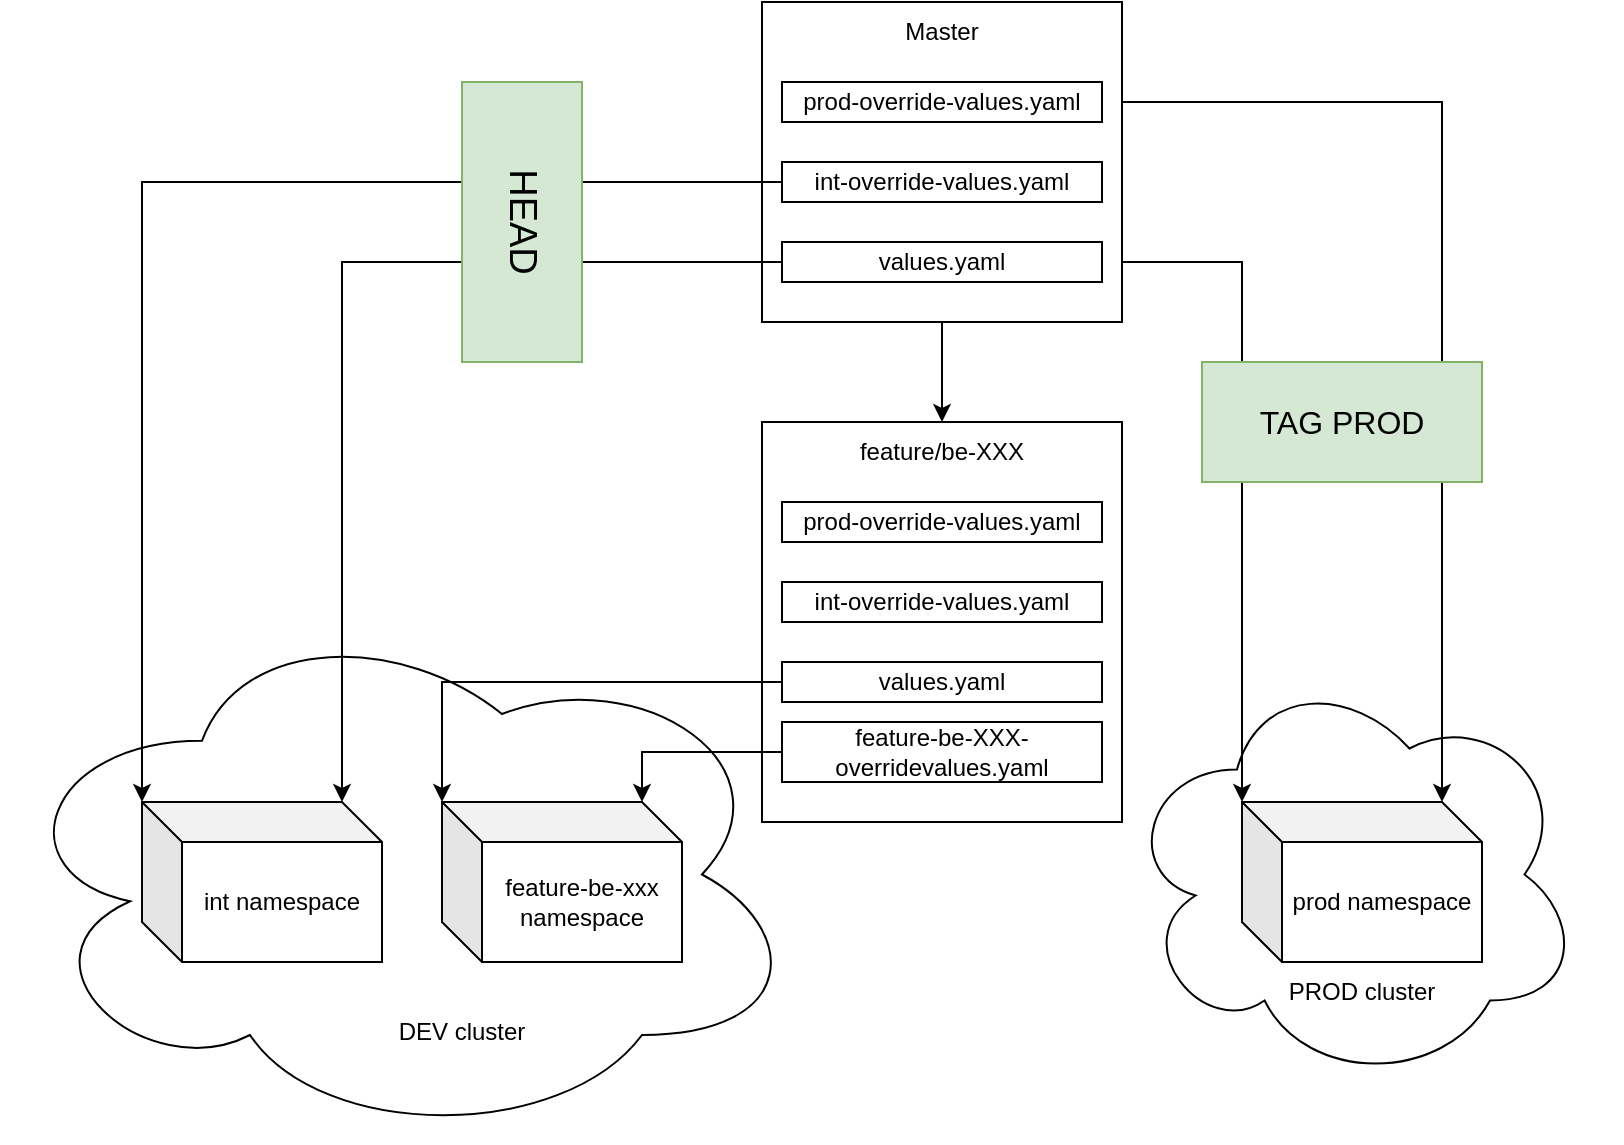 <mxfile version="15.4.3" type="github">
  <diagram id="O9qdJaTrhUAC7ERY-Imf" name="Page-1">
    <mxGraphModel dx="1033" dy="626" grid="1" gridSize="10" guides="1" tooltips="1" connect="1" arrows="1" fold="1" page="1" pageScale="1" pageWidth="827" pageHeight="1169" math="0" shadow="0">
      <root>
        <mxCell id="0" />
        <mxCell id="1" parent="0" />
        <mxCell id="bHOIuGT-a0G8BVBxqqnn-37" value="" style="ellipse;shape=cloud;whiteSpace=wrap;html=1;" vertex="1" parent="1">
          <mxGeometry x="560" y="361.25" width="230" height="210" as="geometry" />
        </mxCell>
        <mxCell id="bHOIuGT-a0G8BVBxqqnn-19" style="edgeStyle=orthogonalEdgeStyle;rounded=0;orthogonalLoop=1;jettySize=auto;html=1;exitX=1;exitY=0.5;exitDx=0;exitDy=0;entryX=0;entryY=0;entryDx=100;entryDy=0;entryPerimeter=0;" edge="1" parent="1" source="bHOIuGT-a0G8BVBxqqnn-2" target="bHOIuGT-a0G8BVBxqqnn-17">
          <mxGeometry relative="1" as="geometry">
            <Array as="points">
              <mxPoint x="720" y="80" />
            </Array>
          </mxGeometry>
        </mxCell>
        <mxCell id="bHOIuGT-a0G8BVBxqqnn-30" style="edgeStyle=orthogonalEdgeStyle;rounded=0;orthogonalLoop=1;jettySize=auto;html=1;exitX=1;exitY=0.5;exitDx=0;exitDy=0;entryX=0;entryY=0;entryDx=0;entryDy=0;entryPerimeter=0;" edge="1" parent="1" source="bHOIuGT-a0G8BVBxqqnn-4" target="bHOIuGT-a0G8BVBxqqnn-17">
          <mxGeometry relative="1" as="geometry" />
        </mxCell>
        <mxCell id="bHOIuGT-a0G8BVBxqqnn-35" value="" style="ellipse;shape=cloud;whiteSpace=wrap;html=1;" vertex="1" parent="1">
          <mxGeometry y="332.5" width="400" height="267.5" as="geometry" />
        </mxCell>
        <mxCell id="bHOIuGT-a0G8BVBxqqnn-7" value="" style="group;fillColor=#f8cecc;strokeColor=#b85450;" vertex="1" connectable="0" parent="1">
          <mxGeometry x="380" y="30" width="180" height="160" as="geometry" />
        </mxCell>
        <mxCell id="bHOIuGT-a0G8BVBxqqnn-5" value="" style="rounded=0;whiteSpace=wrap;html=1;" vertex="1" parent="bHOIuGT-a0G8BVBxqqnn-7">
          <mxGeometry width="180" height="160" as="geometry" />
        </mxCell>
        <mxCell id="bHOIuGT-a0G8BVBxqqnn-2" value="prod-override-values.yaml" style="rounded=0;whiteSpace=wrap;html=1;" vertex="1" parent="bHOIuGT-a0G8BVBxqqnn-7">
          <mxGeometry x="10" y="40" width="160" height="20" as="geometry" />
        </mxCell>
        <mxCell id="bHOIuGT-a0G8BVBxqqnn-3" value="int-override-values.yaml" style="rounded=0;whiteSpace=wrap;html=1;" vertex="1" parent="bHOIuGT-a0G8BVBxqqnn-7">
          <mxGeometry x="10" y="80" width="160" height="20" as="geometry" />
        </mxCell>
        <mxCell id="bHOIuGT-a0G8BVBxqqnn-4" value="values.yaml" style="rounded=0;whiteSpace=wrap;html=1;" vertex="1" parent="bHOIuGT-a0G8BVBxqqnn-7">
          <mxGeometry x="10" y="120" width="160" height="20" as="geometry" />
        </mxCell>
        <mxCell id="bHOIuGT-a0G8BVBxqqnn-6" value="Master" style="text;html=1;strokeColor=none;fillColor=none;align=center;verticalAlign=middle;whiteSpace=wrap;rounded=0;" vertex="1" parent="bHOIuGT-a0G8BVBxqqnn-7">
          <mxGeometry x="60" width="60" height="30" as="geometry" />
        </mxCell>
        <mxCell id="bHOIuGT-a0G8BVBxqqnn-15" value="feature-be-xxx namespace" style="shape=cube;whiteSpace=wrap;html=1;boundedLbl=1;backgroundOutline=1;darkOpacity=0.05;darkOpacity2=0.1;" vertex="1" parent="1">
          <mxGeometry x="220" y="430" width="120" height="80" as="geometry" />
        </mxCell>
        <mxCell id="bHOIuGT-a0G8BVBxqqnn-16" value="int namespace" style="shape=cube;whiteSpace=wrap;html=1;boundedLbl=1;backgroundOutline=1;darkOpacity=0.05;darkOpacity2=0.1;" vertex="1" parent="1">
          <mxGeometry x="70" y="430" width="120" height="80" as="geometry" />
        </mxCell>
        <mxCell id="bHOIuGT-a0G8BVBxqqnn-26" style="edgeStyle=orthogonalEdgeStyle;rounded=0;orthogonalLoop=1;jettySize=auto;html=1;exitX=0.5;exitY=1;exitDx=0;exitDy=0;entryX=0.5;entryY=0;entryDx=0;entryDy=0;" edge="1" parent="1" source="bHOIuGT-a0G8BVBxqqnn-5" target="bHOIuGT-a0G8BVBxqqnn-13">
          <mxGeometry relative="1" as="geometry" />
        </mxCell>
        <mxCell id="bHOIuGT-a0G8BVBxqqnn-28" style="edgeStyle=orthogonalEdgeStyle;rounded=0;orthogonalLoop=1;jettySize=auto;html=1;exitX=0;exitY=0.5;exitDx=0;exitDy=0;entryX=0;entryY=0;entryDx=100;entryDy=0;entryPerimeter=0;" edge="1" parent="1" source="bHOIuGT-a0G8BVBxqqnn-4" target="bHOIuGT-a0G8BVBxqqnn-16">
          <mxGeometry relative="1" as="geometry" />
        </mxCell>
        <mxCell id="bHOIuGT-a0G8BVBxqqnn-29" style="edgeStyle=orthogonalEdgeStyle;rounded=0;orthogonalLoop=1;jettySize=auto;html=1;exitX=0;exitY=0.5;exitDx=0;exitDy=0;entryX=0;entryY=0;entryDx=0;entryDy=0;entryPerimeter=0;" edge="1" parent="1" source="bHOIuGT-a0G8BVBxqqnn-3" target="bHOIuGT-a0G8BVBxqqnn-16">
          <mxGeometry relative="1" as="geometry" />
        </mxCell>
        <mxCell id="bHOIuGT-a0G8BVBxqqnn-31" value="" style="group" vertex="1" connectable="0" parent="1">
          <mxGeometry x="380" y="240" width="430" height="350" as="geometry" />
        </mxCell>
        <mxCell id="bHOIuGT-a0G8BVBxqqnn-9" value="" style="rounded=0;whiteSpace=wrap;html=1;" vertex="1" parent="bHOIuGT-a0G8BVBxqqnn-31">
          <mxGeometry width="180" height="200" as="geometry" />
        </mxCell>
        <mxCell id="bHOIuGT-a0G8BVBxqqnn-8" value="" style="group" vertex="1" connectable="0" parent="bHOIuGT-a0G8BVBxqqnn-31">
          <mxGeometry width="430" height="350" as="geometry" />
        </mxCell>
        <mxCell id="bHOIuGT-a0G8BVBxqqnn-10" value="prod-override-values.yaml" style="rounded=0;whiteSpace=wrap;html=1;" vertex="1" parent="bHOIuGT-a0G8BVBxqqnn-8">
          <mxGeometry x="10" y="40" width="160" height="20" as="geometry" />
        </mxCell>
        <mxCell id="bHOIuGT-a0G8BVBxqqnn-11" value="int-override-values.yaml" style="rounded=0;whiteSpace=wrap;html=1;" vertex="1" parent="bHOIuGT-a0G8BVBxqqnn-8">
          <mxGeometry x="10" y="80" width="160" height="20" as="geometry" />
        </mxCell>
        <mxCell id="bHOIuGT-a0G8BVBxqqnn-12" value="values.yaml" style="rounded=0;whiteSpace=wrap;html=1;" vertex="1" parent="bHOIuGT-a0G8BVBxqqnn-8">
          <mxGeometry x="10" y="120" width="160" height="20" as="geometry" />
        </mxCell>
        <mxCell id="bHOIuGT-a0G8BVBxqqnn-13" value="feature/be-XXX" style="text;html=1;strokeColor=none;fillColor=none;align=center;verticalAlign=middle;whiteSpace=wrap;rounded=0;" vertex="1" parent="bHOIuGT-a0G8BVBxqqnn-8">
          <mxGeometry x="35" width="110" height="30" as="geometry" />
        </mxCell>
        <mxCell id="bHOIuGT-a0G8BVBxqqnn-24" value="feature-be-XXX-overridevalues.yaml" style="rounded=0;whiteSpace=wrap;html=1;" vertex="1" parent="bHOIuGT-a0G8BVBxqqnn-8">
          <mxGeometry x="10" y="150" width="160" height="30" as="geometry" />
        </mxCell>
        <mxCell id="bHOIuGT-a0G8BVBxqqnn-42" value="&lt;font style=&quot;font-size: 16px&quot;&gt;TAG PROD&lt;/font&gt;" style="rounded=0;whiteSpace=wrap;html=1;fillColor=#d5e8d4;strokeColor=#82b366;" vertex="1" parent="bHOIuGT-a0G8BVBxqqnn-8">
          <mxGeometry x="220" y="-30" width="140" height="60" as="geometry" />
        </mxCell>
        <mxCell id="bHOIuGT-a0G8BVBxqqnn-33" style="edgeStyle=orthogonalEdgeStyle;rounded=0;orthogonalLoop=1;jettySize=auto;html=1;exitX=0;exitY=0.5;exitDx=0;exitDy=0;entryX=0;entryY=0;entryDx=0;entryDy=0;entryPerimeter=0;" edge="1" parent="1" source="bHOIuGT-a0G8BVBxqqnn-12" target="bHOIuGT-a0G8BVBxqqnn-15">
          <mxGeometry relative="1" as="geometry" />
        </mxCell>
        <mxCell id="bHOIuGT-a0G8BVBxqqnn-34" style="edgeStyle=orthogonalEdgeStyle;rounded=0;orthogonalLoop=1;jettySize=auto;html=1;exitX=0;exitY=0.5;exitDx=0;exitDy=0;entryX=0;entryY=0;entryDx=100;entryDy=0;entryPerimeter=0;" edge="1" parent="1" source="bHOIuGT-a0G8BVBxqqnn-24" target="bHOIuGT-a0G8BVBxqqnn-15">
          <mxGeometry relative="1" as="geometry" />
        </mxCell>
        <mxCell id="bHOIuGT-a0G8BVBxqqnn-36" value="DEV cluster" style="text;html=1;strokeColor=none;fillColor=none;align=center;verticalAlign=middle;whiteSpace=wrap;rounded=0;" vertex="1" parent="1">
          <mxGeometry x="160" y="530" width="140" height="30" as="geometry" />
        </mxCell>
        <mxCell id="bHOIuGT-a0G8BVBxqqnn-39" value="PROD cluster" style="text;html=1;strokeColor=none;fillColor=none;align=center;verticalAlign=middle;whiteSpace=wrap;rounded=0;" vertex="1" parent="1">
          <mxGeometry x="610" y="510" width="140" height="30" as="geometry" />
        </mxCell>
        <mxCell id="bHOIuGT-a0G8BVBxqqnn-43" value="HEAD" style="rounded=0;whiteSpace=wrap;html=1;fillColor=#d5e8d4;strokeColor=#82b366;rotation=90;fontSize=19;" vertex="1" parent="1">
          <mxGeometry x="190" y="110" width="140" height="60" as="geometry" />
        </mxCell>
        <mxCell id="bHOIuGT-a0G8BVBxqqnn-17" value="prod namespace" style="shape=cube;whiteSpace=wrap;html=1;boundedLbl=1;backgroundOutline=1;darkOpacity=0.05;darkOpacity2=0.1;" vertex="1" parent="1">
          <mxGeometry x="620" y="430" width="120" height="80" as="geometry" />
        </mxCell>
      </root>
    </mxGraphModel>
  </diagram>
</mxfile>
